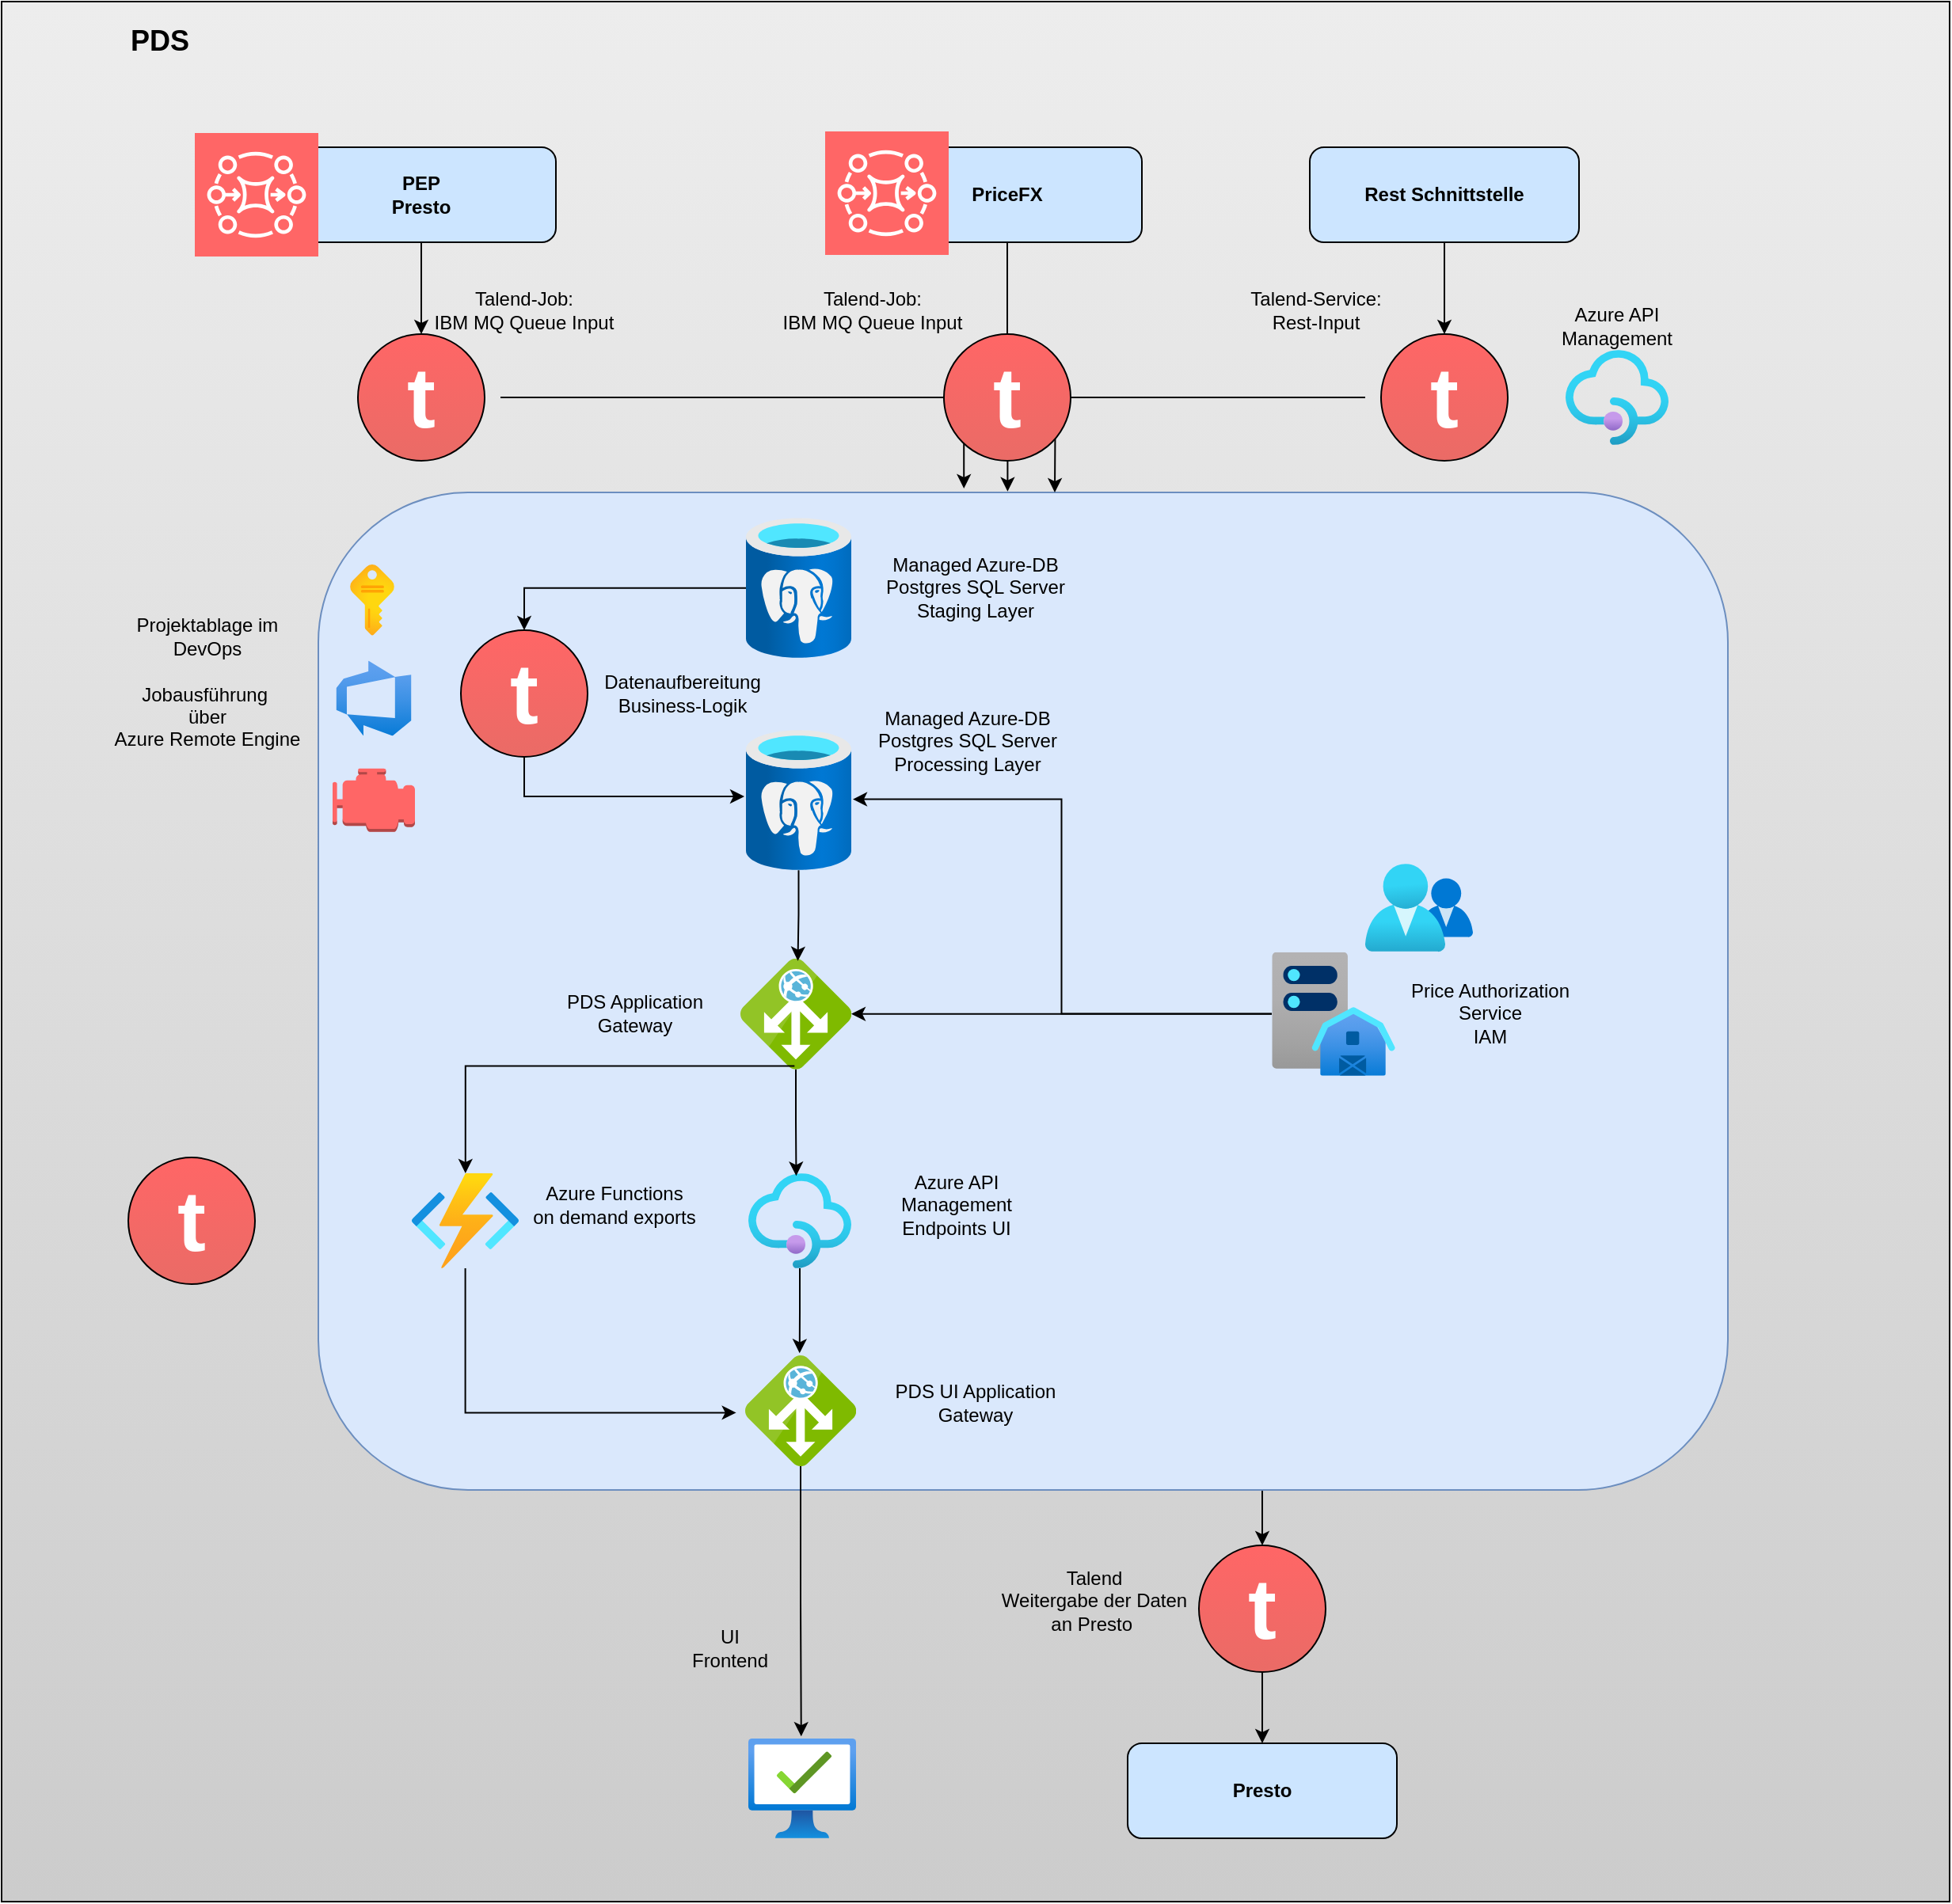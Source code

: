 <mxfile version="22.1.8" type="github">
  <diagram name="Seite-1" id="4qsizp8y5dEVkx0iQMWr">
    <mxGraphModel dx="3703" dy="2286" grid="1" gridSize="10" guides="1" tooltips="1" connect="1" arrows="1" fold="1" page="1" pageScale="1" pageWidth="827" pageHeight="1169" math="0" shadow="0">
      <root>
        <mxCell id="0" />
        <mxCell id="1" parent="0" />
        <mxCell id="PJB8R_SI4VqUsFEprVOb-1" value="" style="rounded=0;whiteSpace=wrap;html=1;labelBackgroundColor=none;fillColor=#EDEDED;gradientColor=#CCCCCC;" vertex="1" parent="1">
          <mxGeometry x="-1510" y="-1090" width="1230" height="1200" as="geometry" />
        </mxCell>
        <mxCell id="PJB8R_SI4VqUsFEprVOb-2" style="edgeStyle=orthogonalEdgeStyle;rounded=0;orthogonalLoop=1;jettySize=auto;html=1;entryX=0.5;entryY=0;entryDx=0;entryDy=0;exitX=0.493;exitY=1.004;exitDx=0;exitDy=0;exitPerimeter=0;" edge="1" parent="1" source="PJB8R_SI4VqUsFEprVOb-27" target="PJB8R_SI4VqUsFEprVOb-37">
          <mxGeometry relative="1" as="geometry">
            <mxPoint x="-1008.75" y="-440" as="targetPoint" />
          </mxGeometry>
        </mxCell>
        <mxCell id="PJB8R_SI4VqUsFEprVOb-3" value="" style="rounded=1;whiteSpace=wrap;html=1;fillColor=#dae8fc;strokeColor=#6c8ebf;" vertex="1" parent="1">
          <mxGeometry x="-1310" y="-780" width="890" height="630" as="geometry" />
        </mxCell>
        <mxCell id="PJB8R_SI4VqUsFEprVOb-4" value="&lt;b&gt;PEP&lt;br&gt;Presto&lt;br&gt;&lt;/b&gt;" style="rounded=1;whiteSpace=wrap;html=1;fillColor=#CCE5FF;" vertex="1" parent="1">
          <mxGeometry x="-1330" y="-998" width="170" height="60" as="geometry" />
        </mxCell>
        <mxCell id="PJB8R_SI4VqUsFEprVOb-5" style="edgeStyle=orthogonalEdgeStyle;rounded=0;orthogonalLoop=1;jettySize=auto;html=1;entryX=0.5;entryY=0;entryDx=0;entryDy=0;" edge="1" parent="1" source="PJB8R_SI4VqUsFEprVOb-6" target="PJB8R_SI4VqUsFEprVOb-25">
          <mxGeometry relative="1" as="geometry" />
        </mxCell>
        <mxCell id="PJB8R_SI4VqUsFEprVOb-6" value="" style="image;aspect=fixed;html=1;points=[];align=center;fontSize=12;image=img/lib/azure2/databases/Azure_Database_PostgreSQL_Server.svg;" vertex="1" parent="1">
          <mxGeometry x="-1040" y="-764" width="66.5" height="88.66" as="geometry" />
        </mxCell>
        <mxCell id="PJB8R_SI4VqUsFEprVOb-7" value="&lt;b&gt;Presto&lt;/b&gt;" style="rounded=1;whiteSpace=wrap;html=1;fillColor=#CCE5FF;" vertex="1" parent="1">
          <mxGeometry x="-799" y="10" width="170" height="60" as="geometry" />
        </mxCell>
        <mxCell id="PJB8R_SI4VqUsFEprVOb-8" value="" style="group;horizontal=0;labelBorderColor=default;html=1;fontStyle=0;perimeterSpacing=5;strokeWidth=10;rounded=0;glass=0;fillColor=none;gradientColor=none;shadow=0;" vertex="1" connectable="0" parent="1">
          <mxGeometry x="-1295" y="-880" width="100" height="80" as="geometry" />
        </mxCell>
        <mxCell id="PJB8R_SI4VqUsFEprVOb-9" value="" style="ellipse;whiteSpace=wrap;html=1;aspect=fixed;fillColor=#FF6666;strokeColor=default;fontSize=54;gradientColor=#EA6B66;" vertex="1" parent="PJB8R_SI4VqUsFEprVOb-8">
          <mxGeometry x="10" width="80" height="80" as="geometry" />
        </mxCell>
        <mxCell id="PJB8R_SI4VqUsFEprVOb-10" value="&lt;font face=&quot;Helvetica&quot; style=&quot;font-size: 54px;&quot;&gt;t&lt;/font&gt;" style="text;html=1;fontSize=48;fontStyle=1;verticalAlign=middle;align=center;strokeWidth=1;perimeterSpacing=0;rounded=0;horizontal=1;fontColor=#FFFFFF;fontFamily=Tahoma;whiteSpace=wrap;" vertex="1" parent="PJB8R_SI4VqUsFEprVOb-8">
          <mxGeometry y="20" width="100" height="40" as="geometry" />
        </mxCell>
        <mxCell id="PJB8R_SI4VqUsFEprVOb-11" value="Talend-Job:&lt;br&gt;IBM MQ Queue Input" style="text;html=1;strokeColor=none;fillColor=none;align=center;verticalAlign=middle;whiteSpace=wrap;rounded=0;" vertex="1" parent="1">
          <mxGeometry x="-1240" y="-910" width="120" height="30" as="geometry" />
        </mxCell>
        <mxCell id="PJB8R_SI4VqUsFEprVOb-12" style="edgeStyle=orthogonalEdgeStyle;rounded=0;orthogonalLoop=1;jettySize=auto;html=1;exitX=1;exitY=0.5;exitDx=0;exitDy=0;entryX=0.489;entryY=-0.001;entryDx=0;entryDy=0;entryPerimeter=0;" edge="1" parent="1" source="PJB8R_SI4VqUsFEprVOb-10" target="PJB8R_SI4VqUsFEprVOb-3">
          <mxGeometry relative="1" as="geometry" />
        </mxCell>
        <mxCell id="PJB8R_SI4VqUsFEprVOb-13" style="edgeStyle=orthogonalEdgeStyle;rounded=0;orthogonalLoop=1;jettySize=auto;html=1;exitX=0.5;exitY=1;exitDx=0;exitDy=0;entryX=0.5;entryY=0;entryDx=0;entryDy=0;" edge="1" parent="1" source="PJB8R_SI4VqUsFEprVOb-14" target="PJB8R_SI4VqUsFEprVOb-16">
          <mxGeometry relative="1" as="geometry" />
        </mxCell>
        <mxCell id="PJB8R_SI4VqUsFEprVOb-14" value="&lt;b&gt;Rest Schnittstelle&lt;br&gt;&lt;/b&gt;" style="rounded=1;whiteSpace=wrap;html=1;fillColor=#CCE5FF;" vertex="1" parent="1">
          <mxGeometry x="-684" y="-998" width="170" height="60" as="geometry" />
        </mxCell>
        <mxCell id="PJB8R_SI4VqUsFEprVOb-15" value="" style="group;horizontal=0;labelBorderColor=default;html=1;fontStyle=0;perimeterSpacing=5;strokeWidth=10;rounded=0;glass=0;fillColor=none;gradientColor=none;shadow=0;" vertex="1" connectable="0" parent="1">
          <mxGeometry x="-649" y="-880" width="100" height="80" as="geometry" />
        </mxCell>
        <mxCell id="PJB8R_SI4VqUsFEprVOb-16" value="" style="ellipse;whiteSpace=wrap;html=1;aspect=fixed;fillColor=#FF6666;strokeColor=default;fontSize=54;gradientColor=#EA6B66;" vertex="1" parent="PJB8R_SI4VqUsFEprVOb-15">
          <mxGeometry x="10" width="80" height="80" as="geometry" />
        </mxCell>
        <mxCell id="PJB8R_SI4VqUsFEprVOb-17" value="&lt;font face=&quot;Helvetica&quot; style=&quot;font-size: 54px;&quot;&gt;t&lt;/font&gt;" style="text;html=1;fontSize=48;fontStyle=1;verticalAlign=middle;align=center;strokeWidth=1;perimeterSpacing=0;rounded=0;horizontal=1;fontColor=#FFFFFF;fontFamily=Tahoma;whiteSpace=wrap;" vertex="1" parent="PJB8R_SI4VqUsFEprVOb-15">
          <mxGeometry y="20" width="100" height="40" as="geometry" />
        </mxCell>
        <mxCell id="PJB8R_SI4VqUsFEprVOb-18" style="edgeStyle=orthogonalEdgeStyle;rounded=0;orthogonalLoop=1;jettySize=auto;html=1;entryX=0.5;entryY=0;entryDx=0;entryDy=0;entryPerimeter=0;" edge="1" parent="1" source="PJB8R_SI4VqUsFEprVOb-4" target="PJB8R_SI4VqUsFEprVOb-9">
          <mxGeometry relative="1" as="geometry" />
        </mxCell>
        <mxCell id="PJB8R_SI4VqUsFEprVOb-19" value="Talend-Service:&lt;br&gt;Rest-Input" style="text;html=1;strokeColor=none;fillColor=none;align=center;verticalAlign=middle;whiteSpace=wrap;rounded=0;" vertex="1" parent="1">
          <mxGeometry x="-740" y="-910" width="120" height="30" as="geometry" />
        </mxCell>
        <mxCell id="PJB8R_SI4VqUsFEprVOb-20" value="" style="image;aspect=fixed;html=1;points=[];align=center;fontSize=12;image=img/lib/azure2/integration/API_Management_Services.svg;" vertex="1" parent="1">
          <mxGeometry x="-522.5" y="-870" width="65" height="60" as="geometry" />
        </mxCell>
        <mxCell id="PJB8R_SI4VqUsFEprVOb-21" value="Managed Azure-DB Postgres SQL Server&lt;br&gt;Staging Layer" style="text;html=1;strokeColor=none;fillColor=none;align=center;verticalAlign=middle;whiteSpace=wrap;rounded=0;" vertex="1" parent="1">
          <mxGeometry x="-955" y="-734.67" width="120" height="30" as="geometry" />
        </mxCell>
        <mxCell id="PJB8R_SI4VqUsFEprVOb-22" value="Azure API&lt;br&gt;Management" style="text;html=1;strokeColor=none;fillColor=none;align=center;verticalAlign=middle;whiteSpace=wrap;rounded=0;" vertex="1" parent="1">
          <mxGeometry x="-550" y="-900" width="120" height="30" as="geometry" />
        </mxCell>
        <mxCell id="PJB8R_SI4VqUsFEprVOb-23" style="edgeStyle=orthogonalEdgeStyle;rounded=0;orthogonalLoop=1;jettySize=auto;html=1;exitX=0;exitY=0.5;exitDx=0;exitDy=0;entryX=0.458;entryY=-0.004;entryDx=0;entryDy=0;entryPerimeter=0;" edge="1" parent="1" source="PJB8R_SI4VqUsFEprVOb-17" target="PJB8R_SI4VqUsFEprVOb-3">
          <mxGeometry relative="1" as="geometry" />
        </mxCell>
        <mxCell id="PJB8R_SI4VqUsFEprVOb-24" value="" style="group;horizontal=0;labelBorderColor=default;html=1;fontStyle=0;perimeterSpacing=5;strokeWidth=10;rounded=0;glass=0;fillColor=none;gradientColor=none;shadow=0;" vertex="1" connectable="0" parent="1">
          <mxGeometry x="-1230" y="-693" width="100" height="80" as="geometry" />
        </mxCell>
        <mxCell id="PJB8R_SI4VqUsFEprVOb-25" value="" style="ellipse;whiteSpace=wrap;html=1;aspect=fixed;fillColor=#FF6666;strokeColor=default;fontSize=54;gradientColor=#EA6B66;" vertex="1" parent="PJB8R_SI4VqUsFEprVOb-24">
          <mxGeometry x="10" width="80" height="80" as="geometry" />
        </mxCell>
        <mxCell id="PJB8R_SI4VqUsFEprVOb-26" value="&lt;font face=&quot;Helvetica&quot; style=&quot;font-size: 54px;&quot;&gt;t&lt;/font&gt;" style="text;html=1;fontSize=48;fontStyle=1;verticalAlign=middle;align=center;strokeWidth=1;perimeterSpacing=0;rounded=0;horizontal=1;fontColor=#FFFFFF;fontFamily=Tahoma;whiteSpace=wrap;" vertex="1" parent="PJB8R_SI4VqUsFEprVOb-24">
          <mxGeometry y="20" width="100" height="40" as="geometry" />
        </mxCell>
        <mxCell id="PJB8R_SI4VqUsFEprVOb-27" value="" style="image;aspect=fixed;html=1;points=[];align=center;fontSize=12;image=img/lib/azure2/databases/Azure_Database_PostgreSQL_Server.svg;" vertex="1" parent="1">
          <mxGeometry x="-1040" y="-630" width="66.5" height="88.66" as="geometry" />
        </mxCell>
        <mxCell id="PJB8R_SI4VqUsFEprVOb-28" style="edgeStyle=orthogonalEdgeStyle;rounded=0;orthogonalLoop=1;jettySize=auto;html=1;entryX=-0.015;entryY=0.474;entryDx=0;entryDy=0;entryPerimeter=0;exitX=0.5;exitY=1;exitDx=0;exitDy=0;" edge="1" parent="1" source="PJB8R_SI4VqUsFEprVOb-25" target="PJB8R_SI4VqUsFEprVOb-27">
          <mxGeometry relative="1" as="geometry" />
        </mxCell>
        <mxCell id="PJB8R_SI4VqUsFEprVOb-29" value="Managed Azure-DB Postgres SQL Server&lt;br&gt;Processing Layer" style="text;html=1;strokeColor=none;fillColor=none;align=center;verticalAlign=middle;whiteSpace=wrap;rounded=0;" vertex="1" parent="1">
          <mxGeometry x="-960" y="-638" width="120" height="30" as="geometry" />
        </mxCell>
        <mxCell id="PJB8R_SI4VqUsFEprVOb-30" value="Datenaufbereitung&lt;br&gt;Business-Logik" style="text;html=1;strokeColor=none;fillColor=none;align=center;verticalAlign=middle;whiteSpace=wrap;rounded=0;" vertex="1" parent="1">
          <mxGeometry x="-1140" y="-668" width="120" height="30" as="geometry" />
        </mxCell>
        <mxCell id="PJB8R_SI4VqUsFEprVOb-31" value="PDS" style="text;html=1;strokeColor=none;fillColor=none;align=center;verticalAlign=middle;whiteSpace=wrap;rounded=0;fontStyle=1;fontSize=18;" vertex="1" parent="1">
          <mxGeometry x="-1440" y="-1080" width="60" height="30" as="geometry" />
        </mxCell>
        <mxCell id="PJB8R_SI4VqUsFEprVOb-32" value="" style="image;aspect=fixed;html=1;points=[];align=center;fontSize=12;image=img/lib/azure2/devops/Azure_DevOps.svg;" vertex="1" parent="1">
          <mxGeometry x="-1298.75" y="-673.75" width="47.5" height="47.5" as="geometry" />
        </mxCell>
        <mxCell id="PJB8R_SI4VqUsFEprVOb-33" value="" style="image;aspect=fixed;html=1;points=[];align=center;fontSize=12;image=img/lib/azure2/general/Subscriptions.svg;" vertex="1" parent="1">
          <mxGeometry x="-1289.95" y="-734.67" width="27.89" height="45" as="geometry" />
        </mxCell>
        <mxCell id="PJB8R_SI4VqUsFEprVOb-34" value="Projektablage im&lt;br&gt;DevOps&lt;br&gt;&lt;br&gt;Jobausführung&amp;nbsp;&lt;br&gt;über &lt;br&gt;Azure Remote Engine" style="text;html=1;strokeColor=none;fillColor=none;align=center;verticalAlign=middle;whiteSpace=wrap;rounded=0;" vertex="1" parent="1">
          <mxGeometry x="-1440" y="-675.34" width="120" height="30" as="geometry" />
        </mxCell>
        <mxCell id="PJB8R_SI4VqUsFEprVOb-35" value="" style="outlineConnect=0;dashed=0;verticalLabelPosition=bottom;verticalAlign=top;align=center;html=1;shape=mxgraph.aws3.emr_engine;fillColor=#FF6666;gradientColor=none;" vertex="1" parent="1">
          <mxGeometry x="-1301" y="-605.67" width="52" height="40" as="geometry" />
        </mxCell>
        <mxCell id="PJB8R_SI4VqUsFEprVOb-36" value="" style="group;horizontal=0;labelBorderColor=default;html=1;fontStyle=0;perimeterSpacing=5;strokeWidth=10;rounded=0;glass=0;fillColor=none;gradientColor=none;shadow=0;" vertex="1" connectable="0" parent="1">
          <mxGeometry x="-764" y="-115" width="100" height="80" as="geometry" />
        </mxCell>
        <mxCell id="PJB8R_SI4VqUsFEprVOb-37" value="" style="ellipse;whiteSpace=wrap;html=1;aspect=fixed;fillColor=#FF6666;strokeColor=default;fontSize=54;gradientColor=#EA6B66;" vertex="1" parent="PJB8R_SI4VqUsFEprVOb-36">
          <mxGeometry x="10" width="80" height="80" as="geometry" />
        </mxCell>
        <mxCell id="PJB8R_SI4VqUsFEprVOb-38" value="&lt;font face=&quot;Helvetica&quot; style=&quot;font-size: 54px;&quot;&gt;t&lt;/font&gt;" style="text;html=1;fontSize=48;fontStyle=1;verticalAlign=middle;align=center;strokeWidth=1;perimeterSpacing=0;rounded=0;horizontal=1;fontColor=#FFFFFF;fontFamily=Tahoma;whiteSpace=wrap;" vertex="1" parent="PJB8R_SI4VqUsFEprVOb-36">
          <mxGeometry y="20" width="100" height="40" as="geometry" />
        </mxCell>
        <mxCell id="PJB8R_SI4VqUsFEprVOb-39" style="edgeStyle=orthogonalEdgeStyle;rounded=0;orthogonalLoop=1;jettySize=auto;html=1;exitX=0.5;exitY=1;exitDx=0;exitDy=0;entryX=0.5;entryY=0;entryDx=0;entryDy=0;" edge="1" parent="1" source="PJB8R_SI4VqUsFEprVOb-37" target="PJB8R_SI4VqUsFEprVOb-7">
          <mxGeometry relative="1" as="geometry" />
        </mxCell>
        <mxCell id="PJB8R_SI4VqUsFEprVOb-40" value="Talend&lt;br&gt;Weitergabe der Daten an Presto&amp;nbsp;" style="text;html=1;strokeColor=none;fillColor=none;align=center;verticalAlign=middle;whiteSpace=wrap;rounded=0;" vertex="1" parent="1">
          <mxGeometry x="-880" y="-95" width="120" height="30" as="geometry" />
        </mxCell>
        <mxCell id="PJB8R_SI4VqUsFEprVOb-41" value="" style="sketch=0;points=[[0,0,0],[0.25,0,0],[0.5,0,0],[0.75,0,0],[1,0,0],[0,1,0],[0.25,1,0],[0.5,1,0],[0.75,1,0],[1,1,0],[0,0.25,0],[0,0.5,0],[0,0.75,0],[1,0.25,0],[1,0.5,0],[1,0.75,0]];outlineConnect=0;fontColor=#232F3E;fillColor=#FF6666;strokeColor=#ffffff;dashed=0;verticalLabelPosition=bottom;verticalAlign=top;align=center;html=1;fontSize=12;fontStyle=0;aspect=fixed;shape=mxgraph.aws4.resourceIcon;resIcon=mxgraph.aws4.mq;" vertex="1" parent="1">
          <mxGeometry x="-1388" y="-1007" width="78" height="78" as="geometry" />
        </mxCell>
        <mxCell id="PJB8R_SI4VqUsFEprVOb-42" style="edgeStyle=orthogonalEdgeStyle;rounded=0;orthogonalLoop=1;jettySize=auto;html=1;exitX=0.5;exitY=1;exitDx=0;exitDy=0;" edge="1" parent="1" source="PJB8R_SI4VqUsFEprVOb-43">
          <mxGeometry relative="1" as="geometry">
            <mxPoint x="-845" y="-780" as="targetPoint" />
          </mxGeometry>
        </mxCell>
        <mxCell id="PJB8R_SI4VqUsFEprVOb-43" value="&lt;b&gt;PriceFX&lt;br&gt;&lt;/b&gt;" style="rounded=1;whiteSpace=wrap;html=1;fillColor=#CCE5FF;" vertex="1" parent="1">
          <mxGeometry x="-960" y="-998" width="170" height="60" as="geometry" />
        </mxCell>
        <mxCell id="PJB8R_SI4VqUsFEprVOb-44" value="" style="group;horizontal=0;labelBorderColor=default;html=1;fontStyle=0;perimeterSpacing=5;strokeWidth=10;rounded=0;glass=0;fillColor=none;gradientColor=none;shadow=0;" vertex="1" connectable="0" parent="1">
          <mxGeometry x="-925" y="-880" width="100" height="80" as="geometry" />
        </mxCell>
        <mxCell id="PJB8R_SI4VqUsFEprVOb-45" value="" style="ellipse;whiteSpace=wrap;html=1;aspect=fixed;fillColor=#FF6666;strokeColor=default;fontSize=54;gradientColor=#EA6B66;" vertex="1" parent="PJB8R_SI4VqUsFEprVOb-44">
          <mxGeometry x="10" width="80" height="80" as="geometry" />
        </mxCell>
        <mxCell id="PJB8R_SI4VqUsFEprVOb-46" value="&lt;font face=&quot;Helvetica&quot; style=&quot;font-size: 54px;&quot;&gt;t&lt;/font&gt;" style="text;html=1;fontSize=48;fontStyle=1;verticalAlign=middle;align=center;strokeWidth=1;perimeterSpacing=0;rounded=0;horizontal=1;fontColor=#FFFFFF;fontFamily=Tahoma;whiteSpace=wrap;" vertex="1" parent="PJB8R_SI4VqUsFEprVOb-44">
          <mxGeometry y="20" width="100" height="40" as="geometry" />
        </mxCell>
        <mxCell id="PJB8R_SI4VqUsFEprVOb-47" value="" style="sketch=0;points=[[0,0,0],[0.25,0,0],[0.5,0,0],[0.75,0,0],[1,0,0],[0,1,0],[0.25,1,0],[0.5,1,0],[0.75,1,0],[1,1,0],[0,0.25,0],[0,0.5,0],[0,0.75,0],[1,0.25,0],[1,0.5,0],[1,0.75,0]];outlineConnect=0;fontColor=#232F3E;fillColor=#FF6666;strokeColor=#ffffff;dashed=0;verticalLabelPosition=bottom;verticalAlign=top;align=center;html=1;fontSize=12;fontStyle=0;aspect=fixed;shape=mxgraph.aws4.resourceIcon;resIcon=mxgraph.aws4.mq;" vertex="1" parent="1">
          <mxGeometry x="-990" y="-1008" width="78" height="78" as="geometry" />
        </mxCell>
        <mxCell id="PJB8R_SI4VqUsFEprVOb-48" value="Talend-Job:&lt;br&gt;IBM MQ Queue Input" style="text;html=1;strokeColor=none;fillColor=none;align=center;verticalAlign=middle;whiteSpace=wrap;rounded=0;" vertex="1" parent="1">
          <mxGeometry x="-1020" y="-910" width="120" height="30" as="geometry" />
        </mxCell>
        <mxCell id="PJB8R_SI4VqUsFEprVOb-49" style="edgeStyle=orthogonalEdgeStyle;rounded=0;orthogonalLoop=1;jettySize=auto;html=1;exitX=0.5;exitY=0;exitDx=0;exitDy=0;exitPerimeter=0;entryX=0.5;entryY=0;entryDx=0;entryDy=0;entryPerimeter=0;" edge="1" parent="1">
          <mxGeometry relative="1" as="geometry">
            <mxPoint x="-1141.75" y="-468" as="sourcePoint" />
            <mxPoint x="-1141.75" y="-468" as="targetPoint" />
          </mxGeometry>
        </mxCell>
        <mxCell id="PJB8R_SI4VqUsFEprVOb-50" value="PDS Application Gateway" style="text;html=1;strokeColor=none;fillColor=none;align=center;verticalAlign=middle;whiteSpace=wrap;rounded=0;" vertex="1" parent="1">
          <mxGeometry x="-1170" y="-465.67" width="120" height="30" as="geometry" />
        </mxCell>
        <mxCell id="PJB8R_SI4VqUsFEprVOb-51" value="" style="image;sketch=0;aspect=fixed;html=1;points=[];align=center;fontSize=12;image=img/lib/mscae/Application_Gateway.svg;" vertex="1" parent="1">
          <mxGeometry x="-1043.5" y="-485.67" width="70" height="70" as="geometry" />
        </mxCell>
        <mxCell id="PJB8R_SI4VqUsFEprVOb-52" value="" style="image;aspect=fixed;html=1;points=[];align=center;fontSize=12;image=img/lib/azure2/integration/API_Management_Services.svg;" vertex="1" parent="1">
          <mxGeometry x="-1038.5" y="-350" width="65" height="60" as="geometry" />
        </mxCell>
        <mxCell id="PJB8R_SI4VqUsFEprVOb-53" value="Price Authorization Service&lt;br&gt;IAM" style="text;html=1;strokeColor=none;fillColor=none;align=center;verticalAlign=middle;whiteSpace=wrap;rounded=0;" vertex="1" parent="1">
          <mxGeometry x="-630" y="-465.67" width="120" height="30" as="geometry" />
        </mxCell>
        <mxCell id="PJB8R_SI4VqUsFEprVOb-54" style="edgeStyle=orthogonalEdgeStyle;rounded=0;orthogonalLoop=1;jettySize=auto;html=1;entryX=0.518;entryY=0.022;entryDx=0;entryDy=0;entryPerimeter=0;" edge="1" parent="1" source="PJB8R_SI4VqUsFEprVOb-27" target="PJB8R_SI4VqUsFEprVOb-51">
          <mxGeometry relative="1" as="geometry" />
        </mxCell>
        <mxCell id="PJB8R_SI4VqUsFEprVOb-55" style="edgeStyle=orthogonalEdgeStyle;rounded=0;orthogonalLoop=1;jettySize=auto;html=1;entryX=0.465;entryY=0.028;entryDx=0;entryDy=0;entryPerimeter=0;" edge="1" parent="1" source="PJB8R_SI4VqUsFEprVOb-51" target="PJB8R_SI4VqUsFEprVOb-52">
          <mxGeometry relative="1" as="geometry" />
        </mxCell>
        <mxCell id="PJB8R_SI4VqUsFEprVOb-56" style="edgeStyle=orthogonalEdgeStyle;rounded=0;orthogonalLoop=1;jettySize=auto;html=1;" edge="1" parent="1" source="PJB8R_SI4VqUsFEprVOb-57" target="PJB8R_SI4VqUsFEprVOb-51">
          <mxGeometry relative="1" as="geometry" />
        </mxCell>
        <mxCell id="PJB8R_SI4VqUsFEprVOb-57" value="" style="image;aspect=fixed;html=1;points=[];align=center;fontSize=12;image=img/lib/azure2/general/Server_Farm.svg;" vertex="1" parent="1">
          <mxGeometry x="-708" y="-489.67" width="78" height="78" as="geometry" />
        </mxCell>
        <mxCell id="PJB8R_SI4VqUsFEprVOb-58" value="" style="image;aspect=fixed;html=1;points=[];align=center;fontSize=12;image=img/lib/azure2/identity/Groups.svg;" vertex="1" parent="1">
          <mxGeometry x="-649" y="-545.67" width="68" height="56.0" as="geometry" />
        </mxCell>
        <mxCell id="PJB8R_SI4VqUsFEprVOb-59" value="" style="image;aspect=fixed;html=1;points=[];align=center;fontSize=12;image=img/lib/azure2/management_governance/Managed_Desktop.svg;" vertex="1" parent="1">
          <mxGeometry x="-1038.5" y="6.8" width="68" height="63.2" as="geometry" />
        </mxCell>
        <mxCell id="PJB8R_SI4VqUsFEprVOb-60" style="edgeStyle=orthogonalEdgeStyle;rounded=0;orthogonalLoop=1;jettySize=auto;html=1;entryX=0.491;entryY=-0.019;entryDx=0;entryDy=0;entryPerimeter=0;" edge="1" parent="1" source="PJB8R_SI4VqUsFEprVOb-67" target="PJB8R_SI4VqUsFEprVOb-59">
          <mxGeometry relative="1" as="geometry" />
        </mxCell>
        <mxCell id="PJB8R_SI4VqUsFEprVOb-61" value="UI Frontend" style="text;html=1;strokeColor=none;fillColor=none;align=center;verticalAlign=middle;whiteSpace=wrap;rounded=0;" vertex="1" parent="1">
          <mxGeometry x="-1080" y="-65" width="60" height="30" as="geometry" />
        </mxCell>
        <mxCell id="PJB8R_SI4VqUsFEprVOb-62" style="edgeStyle=orthogonalEdgeStyle;rounded=0;orthogonalLoop=1;jettySize=auto;html=1;entryX=1.015;entryY=0.494;entryDx=0;entryDy=0;entryPerimeter=0;" edge="1" parent="1" source="PJB8R_SI4VqUsFEprVOb-57" target="PJB8R_SI4VqUsFEprVOb-27">
          <mxGeometry relative="1" as="geometry" />
        </mxCell>
        <mxCell id="PJB8R_SI4VqUsFEprVOb-63" value="Azure API Management&lt;br&gt;Endpoints UI" style="text;html=1;strokeColor=none;fillColor=none;align=center;verticalAlign=middle;whiteSpace=wrap;rounded=0;" vertex="1" parent="1">
          <mxGeometry x="-967" y="-345" width="120" height="30" as="geometry" />
        </mxCell>
        <mxCell id="PJB8R_SI4VqUsFEprVOb-64" value="" style="image;aspect=fixed;html=1;points=[];align=center;fontSize=12;image=img/lib/azure2/compute/Function_Apps.svg;" vertex="1" parent="1">
          <mxGeometry x="-1251.25" y="-350" width="68" height="60" as="geometry" />
        </mxCell>
        <mxCell id="PJB8R_SI4VqUsFEprVOb-65" style="edgeStyle=orthogonalEdgeStyle;rounded=0;orthogonalLoop=1;jettySize=auto;html=1;entryX=0.502;entryY=0;entryDx=0;entryDy=0;entryPerimeter=0;exitX=0.488;exitY=0.97;exitDx=0;exitDy=0;exitPerimeter=0;" edge="1" parent="1" source="PJB8R_SI4VqUsFEprVOb-51" target="PJB8R_SI4VqUsFEprVOb-64">
          <mxGeometry relative="1" as="geometry" />
        </mxCell>
        <mxCell id="PJB8R_SI4VqUsFEprVOb-66" value="" style="edgeStyle=orthogonalEdgeStyle;rounded=0;orthogonalLoop=1;jettySize=auto;html=1;entryX=0.491;entryY=-0.019;entryDx=0;entryDy=0;entryPerimeter=0;" edge="1" parent="1" source="PJB8R_SI4VqUsFEprVOb-52" target="PJB8R_SI4VqUsFEprVOb-67">
          <mxGeometry relative="1" as="geometry">
            <mxPoint x="-1006" y="-290" as="sourcePoint" />
            <mxPoint x="-1005" y="-138" as="targetPoint" />
          </mxGeometry>
        </mxCell>
        <mxCell id="PJB8R_SI4VqUsFEprVOb-67" value="" style="image;sketch=0;aspect=fixed;html=1;points=[];align=center;fontSize=12;image=img/lib/mscae/Application_Gateway.svg;" vertex="1" parent="1">
          <mxGeometry x="-1040.5" y="-235" width="70" height="70" as="geometry" />
        </mxCell>
        <mxCell id="PJB8R_SI4VqUsFEprVOb-68" style="edgeStyle=orthogonalEdgeStyle;rounded=0;orthogonalLoop=1;jettySize=auto;html=1;entryX=-0.081;entryY=0.517;entryDx=0;entryDy=0;entryPerimeter=0;" edge="1" parent="1" source="PJB8R_SI4VqUsFEprVOb-64" target="PJB8R_SI4VqUsFEprVOb-67">
          <mxGeometry relative="1" as="geometry">
            <Array as="points">
              <mxPoint x="-1217" y="-199" />
            </Array>
          </mxGeometry>
        </mxCell>
        <mxCell id="PJB8R_SI4VqUsFEprVOb-69" value="PDS UI Application Gateway" style="text;html=1;strokeColor=none;fillColor=none;align=center;verticalAlign=middle;whiteSpace=wrap;rounded=0;" vertex="1" parent="1">
          <mxGeometry x="-955" y="-220" width="120" height="30" as="geometry" />
        </mxCell>
        <mxCell id="PJB8R_SI4VqUsFEprVOb-70" value="Azure Functions&lt;br&gt;on demand exports" style="text;html=1;strokeColor=none;fillColor=none;align=center;verticalAlign=middle;whiteSpace=wrap;rounded=0;" vertex="1" parent="1">
          <mxGeometry x="-1183.25" y="-345" width="120" height="30" as="geometry" />
        </mxCell>
        <mxCell id="PJB8R_SI4VqUsFEprVOb-71" value="" style="group;horizontal=0;labelBorderColor=default;html=1;fontStyle=0;perimeterSpacing=5;strokeWidth=10;rounded=0;glass=0;fillColor=none;gradientColor=none;shadow=0;" vertex="1" connectable="0" parent="1">
          <mxGeometry x="-1440" y="-360" width="100" height="80" as="geometry" />
        </mxCell>
        <mxCell id="PJB8R_SI4VqUsFEprVOb-72" value="" style="ellipse;whiteSpace=wrap;html=1;aspect=fixed;fillColor=#FF6666;strokeColor=default;fontSize=54;gradientColor=#EA6B66;" vertex="1" parent="PJB8R_SI4VqUsFEprVOb-71">
          <mxGeometry x="10" width="80" height="80" as="geometry" />
        </mxCell>
        <mxCell id="PJB8R_SI4VqUsFEprVOb-73" value="&lt;font face=&quot;Helvetica&quot; style=&quot;font-size: 54px;&quot;&gt;t&lt;/font&gt;" style="text;html=1;fontSize=48;fontStyle=1;verticalAlign=middle;align=center;strokeWidth=1;perimeterSpacing=0;rounded=0;horizontal=1;fontColor=#FFFFFF;fontFamily=Tahoma;whiteSpace=wrap;" vertex="1" parent="PJB8R_SI4VqUsFEprVOb-71">
          <mxGeometry y="20" width="100" height="40" as="geometry" />
        </mxCell>
      </root>
    </mxGraphModel>
  </diagram>
</mxfile>
